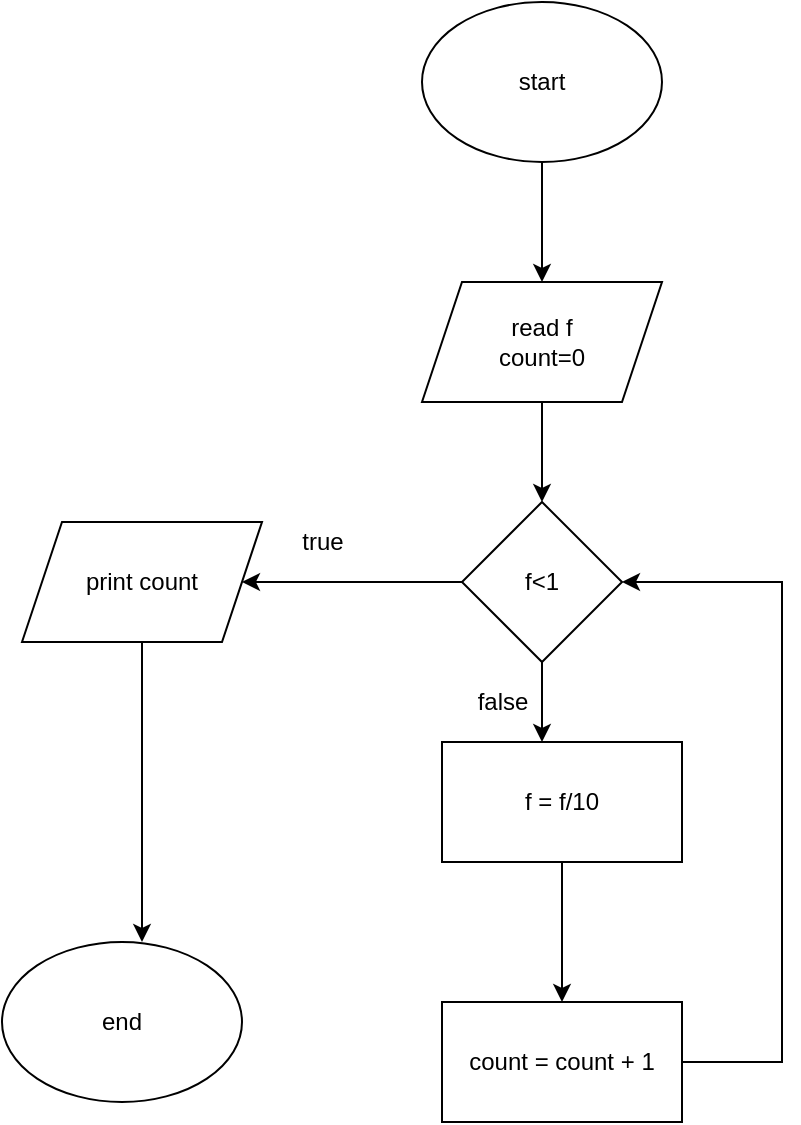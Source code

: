 <mxfile version="14.7.0" type="github">
  <diagram id="akUyLSAdYWmNpXVMPWWx" name="Page-1">
    <mxGraphModel dx="868" dy="393" grid="1" gridSize="10" guides="1" tooltips="1" connect="1" arrows="1" fold="1" page="1" pageScale="1" pageWidth="827" pageHeight="1169" math="0" shadow="0">
      <root>
        <mxCell id="0" />
        <mxCell id="1" parent="0" />
        <mxCell id="PMOLGjZc6EibBkTcKPQG-11" style="edgeStyle=orthogonalEdgeStyle;rounded=0;orthogonalLoop=1;jettySize=auto;html=1;entryX=0.5;entryY=0;entryDx=0;entryDy=0;" edge="1" parent="1" source="PMOLGjZc6EibBkTcKPQG-1" target="PMOLGjZc6EibBkTcKPQG-2">
          <mxGeometry relative="1" as="geometry" />
        </mxCell>
        <mxCell id="PMOLGjZc6EibBkTcKPQG-1" value="start" style="ellipse;whiteSpace=wrap;html=1;" vertex="1" parent="1">
          <mxGeometry x="340" y="30" width="120" height="80" as="geometry" />
        </mxCell>
        <mxCell id="PMOLGjZc6EibBkTcKPQG-12" value="" style="edgeStyle=orthogonalEdgeStyle;rounded=0;orthogonalLoop=1;jettySize=auto;html=1;" edge="1" parent="1" source="PMOLGjZc6EibBkTcKPQG-2" target="PMOLGjZc6EibBkTcKPQG-3">
          <mxGeometry relative="1" as="geometry" />
        </mxCell>
        <mxCell id="PMOLGjZc6EibBkTcKPQG-2" value="read f&lt;br&gt;count=0" style="shape=parallelogram;perimeter=parallelogramPerimeter;whiteSpace=wrap;html=1;fixedSize=1;" vertex="1" parent="1">
          <mxGeometry x="340" y="170" width="120" height="60" as="geometry" />
        </mxCell>
        <mxCell id="PMOLGjZc6EibBkTcKPQG-14" style="edgeStyle=orthogonalEdgeStyle;rounded=0;orthogonalLoop=1;jettySize=auto;html=1;exitX=0.5;exitY=1;exitDx=0;exitDy=0;" edge="1" parent="1" source="PMOLGjZc6EibBkTcKPQG-3">
          <mxGeometry relative="1" as="geometry">
            <mxPoint x="400" y="400" as="targetPoint" />
            <Array as="points">
              <mxPoint x="400" y="400" />
              <mxPoint x="400" y="400" />
            </Array>
          </mxGeometry>
        </mxCell>
        <mxCell id="PMOLGjZc6EibBkTcKPQG-33" style="edgeStyle=orthogonalEdgeStyle;rounded=0;orthogonalLoop=1;jettySize=auto;html=1;exitX=0;exitY=0.5;exitDx=0;exitDy=0;entryX=1;entryY=0.5;entryDx=0;entryDy=0;" edge="1" parent="1" source="PMOLGjZc6EibBkTcKPQG-3" target="PMOLGjZc6EibBkTcKPQG-27">
          <mxGeometry relative="1" as="geometry" />
        </mxCell>
        <mxCell id="PMOLGjZc6EibBkTcKPQG-3" value="f&amp;lt;1" style="rhombus;whiteSpace=wrap;html=1;" vertex="1" parent="1">
          <mxGeometry x="360" y="280" width="80" height="80" as="geometry" />
        </mxCell>
        <mxCell id="PMOLGjZc6EibBkTcKPQG-21" style="edgeStyle=orthogonalEdgeStyle;rounded=0;orthogonalLoop=1;jettySize=auto;html=1;entryX=0.5;entryY=0;entryDx=0;entryDy=0;" edge="1" parent="1" source="PMOLGjZc6EibBkTcKPQG-4" target="PMOLGjZc6EibBkTcKPQG-19">
          <mxGeometry relative="1" as="geometry" />
        </mxCell>
        <mxCell id="PMOLGjZc6EibBkTcKPQG-4" value="f = f/10" style="rounded=0;whiteSpace=wrap;html=1;" vertex="1" parent="1">
          <mxGeometry x="350" y="400" width="120" height="60" as="geometry" />
        </mxCell>
        <mxCell id="PMOLGjZc6EibBkTcKPQG-18" value="false" style="text;html=1;align=center;verticalAlign=middle;resizable=0;points=[];autosize=1;strokeColor=none;" vertex="1" parent="1">
          <mxGeometry x="360" y="370" width="40" height="20" as="geometry" />
        </mxCell>
        <mxCell id="PMOLGjZc6EibBkTcKPQG-35" style="edgeStyle=orthogonalEdgeStyle;rounded=0;orthogonalLoop=1;jettySize=auto;html=1;exitX=1;exitY=0.5;exitDx=0;exitDy=0;" edge="1" parent="1" source="PMOLGjZc6EibBkTcKPQG-19">
          <mxGeometry relative="1" as="geometry">
            <mxPoint x="440" y="320" as="targetPoint" />
            <Array as="points">
              <mxPoint x="520" y="560" />
            </Array>
          </mxGeometry>
        </mxCell>
        <mxCell id="PMOLGjZc6EibBkTcKPQG-19" value="count = count + 1" style="rounded=0;whiteSpace=wrap;html=1;" vertex="1" parent="1">
          <mxGeometry x="350" y="530" width="120" height="60" as="geometry" />
        </mxCell>
        <mxCell id="PMOLGjZc6EibBkTcKPQG-34" style="edgeStyle=orthogonalEdgeStyle;rounded=0;orthogonalLoop=1;jettySize=auto;html=1;" edge="1" parent="1" source="PMOLGjZc6EibBkTcKPQG-27">
          <mxGeometry relative="1" as="geometry">
            <mxPoint x="200" y="500" as="targetPoint" />
          </mxGeometry>
        </mxCell>
        <mxCell id="PMOLGjZc6EibBkTcKPQG-27" value="print count" style="shape=parallelogram;perimeter=parallelogramPerimeter;whiteSpace=wrap;html=1;fixedSize=1;" vertex="1" parent="1">
          <mxGeometry x="140" y="290" width="120" height="60" as="geometry" />
        </mxCell>
        <mxCell id="PMOLGjZc6EibBkTcKPQG-29" value="true" style="text;html=1;align=center;verticalAlign=middle;resizable=0;points=[];autosize=1;strokeColor=none;" vertex="1" parent="1">
          <mxGeometry x="270" y="290" width="40" height="20" as="geometry" />
        </mxCell>
        <mxCell id="PMOLGjZc6EibBkTcKPQG-30" value="end" style="ellipse;whiteSpace=wrap;html=1;" vertex="1" parent="1">
          <mxGeometry x="130" y="500" width="120" height="80" as="geometry" />
        </mxCell>
      </root>
    </mxGraphModel>
  </diagram>
</mxfile>
